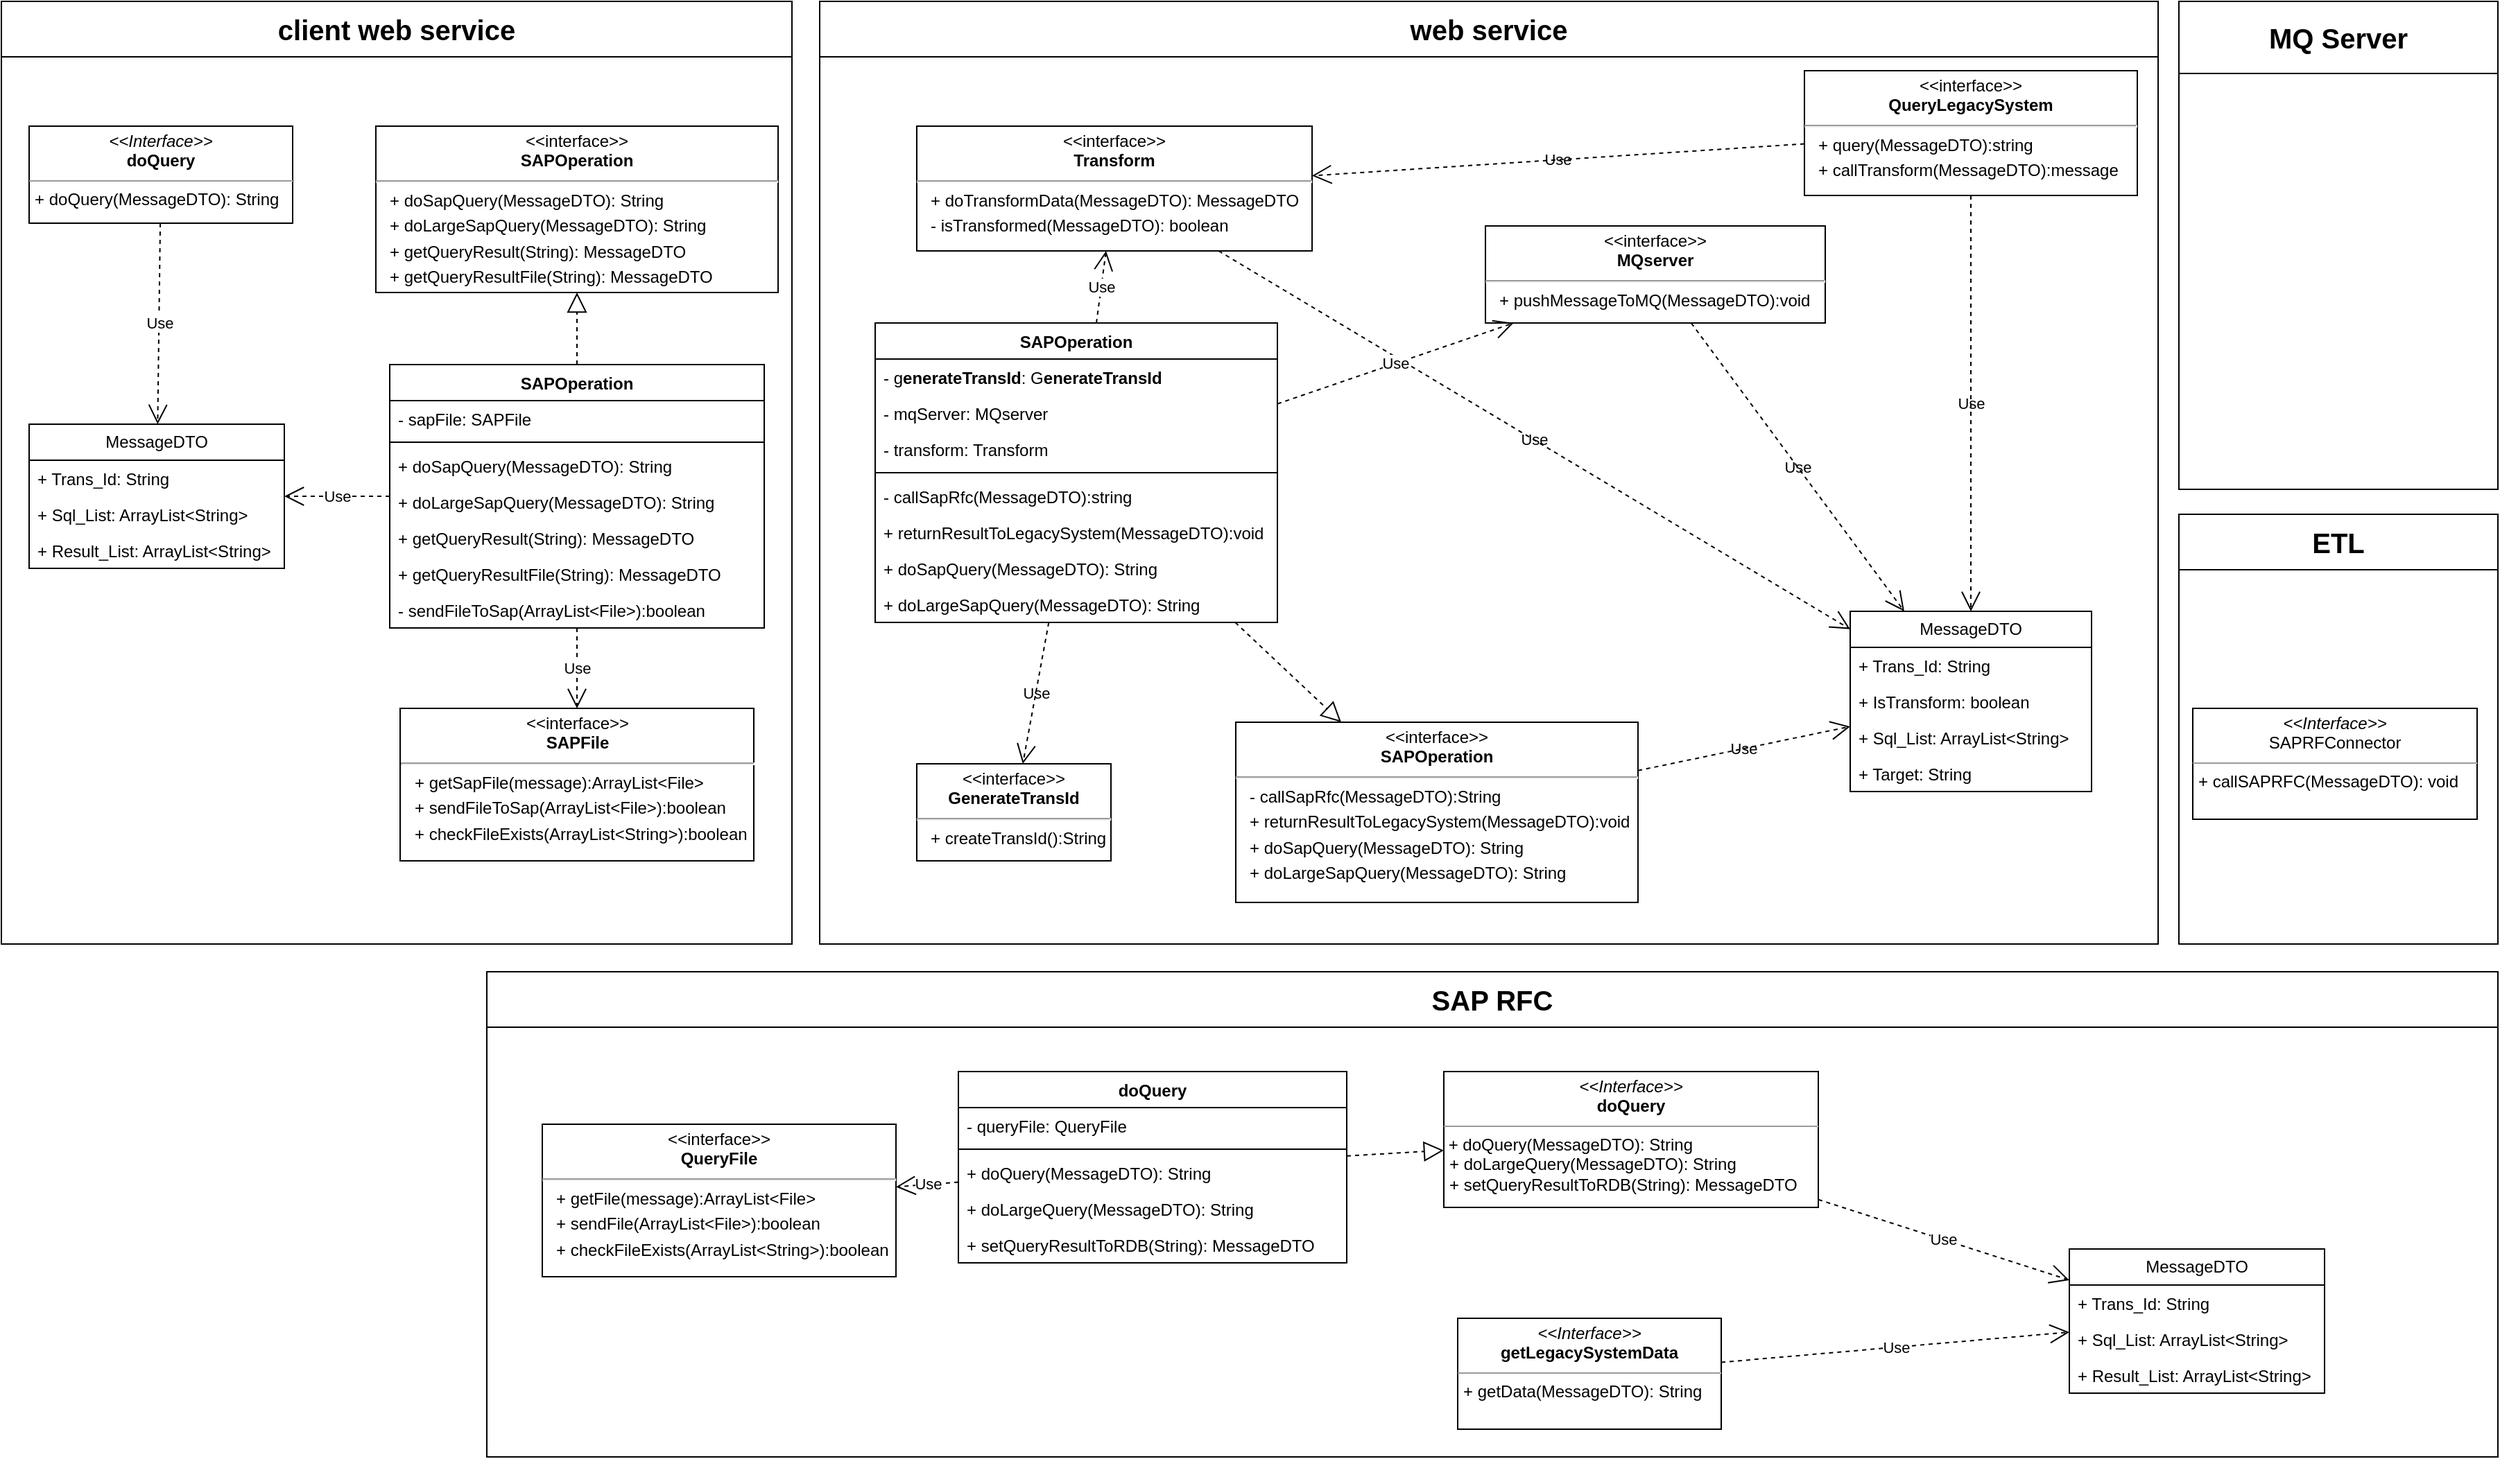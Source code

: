 <mxfile version="22.1.11" type="github">
  <diagram name="第 1 页" id="QnRPfCu3eUmTLWa5w4hk">
    <mxGraphModel dx="2348" dy="828" grid="1" gridSize="10" guides="1" tooltips="1" connect="1" arrows="1" fold="1" page="1" pageScale="1" pageWidth="827" pageHeight="1169" background="none" math="0" shadow="0">
      <root>
        <mxCell id="0" />
        <mxCell id="1" parent="0" />
        <mxCell id="7Vvmy7n1U0M0TT0j5RFg-15" value="web service" style="swimlane;whiteSpace=wrap;html=1;fontSize=20;startSize=40;labelBackgroundColor=none;rounded=0;" vertex="1" parent="1">
          <mxGeometry x="340" y="80" width="965" height="680" as="geometry" />
        </mxCell>
        <mxCell id="7Vvmy7n1U0M0TT0j5RFg-13" value="&lt;p style=&quot;margin:0px;margin-top:4px;text-align:center;&quot;&gt;&amp;lt;&amp;lt;interface&amp;gt;&amp;gt;&lt;br&gt;&lt;b&gt;MQserver&lt;/b&gt;&lt;/p&gt;&lt;hr&gt;&lt;p style=&quot;margin:0px;margin-top:4px;margin-left:10px;text-align:left;&quot;&gt;+ pushMessageToMQ(MessageDTO):void&lt;/p&gt;&lt;p style=&quot;margin:0px;margin-top:4px;margin-left:10px;text-align:left;&quot;&gt;&lt;br&gt;&lt;/p&gt;" style="shape=rect;html=1;overflow=fill;whiteSpace=wrap;labelBackgroundColor=none;rounded=0;" vertex="1" parent="7Vvmy7n1U0M0TT0j5RFg-15">
          <mxGeometry x="480" y="162" width="245" height="70" as="geometry" />
        </mxCell>
        <mxCell id="7Vvmy7n1U0M0TT0j5RFg-5" value="&lt;p style=&quot;margin:0px;margin-top:4px;text-align:center;&quot;&gt;&amp;lt;&amp;lt;interface&amp;gt;&amp;gt;&lt;br&gt;&lt;b style=&quot;border-color: var(--border-color);&quot;&gt;Transform&lt;/b&gt;&lt;br&gt;&lt;/p&gt;&lt;hr&gt;&lt;p style=&quot;margin:0px;margin-top:4px;margin-left:10px;text-align:left;&quot;&gt;+ doTransformData(MessageDTO): MessageDTO&lt;/p&gt;&lt;p style=&quot;margin:0px;margin-top:4px;margin-left:10px;text-align:left;&quot;&gt;- isTransformed(MessageDTO): boolean&lt;/p&gt;" style="shape=rect;html=1;overflow=fill;whiteSpace=wrap;labelBackgroundColor=none;rounded=0;" vertex="1" parent="7Vvmy7n1U0M0TT0j5RFg-15">
          <mxGeometry x="70" y="90" width="285" height="90" as="geometry" />
        </mxCell>
        <mxCell id="7Vvmy7n1U0M0TT0j5RFg-8" value="&lt;p style=&quot;margin:0px;margin-top:4px;text-align:center;&quot;&gt;&amp;lt;&amp;lt;interface&amp;gt;&amp;gt;&lt;br&gt;&lt;b&gt;SAPOperation&lt;/b&gt;&lt;/p&gt;&lt;hr&gt;&lt;p style=&quot;margin:0px;margin-top:4px;margin-left:10px;text-align:left;&quot;&gt;- callSapRfc(MessageDTO):String&lt;/p&gt;&lt;p style=&quot;margin:0px;margin-top:4px;margin-left:10px;text-align:left;&quot;&gt;+ returnResultToLegacySystem(MessageDTO):void&lt;/p&gt;&lt;p style=&quot;margin:0px;margin-top:4px;margin-left:10px;text-align:left;&quot;&gt;+ doSapQuery(MessageDTO): String&lt;/p&gt;&lt;p style=&quot;margin:0px;margin-top:4px;margin-left:10px;text-align:left;&quot;&gt;+ doLargeSapQuery(MessageDTO): String&lt;br&gt;&lt;/p&gt;" style="shape=rect;html=1;overflow=fill;whiteSpace=wrap;labelBackgroundColor=none;rounded=0;" vertex="1" parent="7Vvmy7n1U0M0TT0j5RFg-15">
          <mxGeometry x="300" y="520" width="290" height="130" as="geometry" />
        </mxCell>
        <mxCell id="7Vvmy7n1U0M0TT0j5RFg-17" value="&lt;p style=&quot;margin:0px;margin-top:4px;text-align:center;&quot;&gt;&amp;lt;&amp;lt;interface&amp;gt;&amp;gt;&lt;br&gt;&lt;b&gt;QueryLegacySystem&lt;/b&gt;&lt;/p&gt;&lt;hr&gt;&lt;p style=&quot;margin:0px;margin-top:4px;margin-left:10px;text-align:left;&quot;&gt;+ query(MessageDTO):string&lt;/p&gt;&lt;p style=&quot;margin:0px;margin-top:4px;margin-left:10px;text-align:left;&quot;&gt;+ callTransform(MessageDTO):message&lt;/p&gt;" style="shape=rect;html=1;overflow=fill;whiteSpace=wrap;labelBackgroundColor=none;rounded=0;" vertex="1" parent="7Vvmy7n1U0M0TT0j5RFg-15">
          <mxGeometry x="710" y="50" width="240" height="90" as="geometry" />
        </mxCell>
        <mxCell id="7Vvmy7n1U0M0TT0j5RFg-22" value="MessageDTO" style="swimlane;fontStyle=0;childLayout=stackLayout;horizontal=1;startSize=26;fillColor=none;horizontalStack=0;resizeParent=1;resizeParentMax=0;resizeLast=0;collapsible=1;marginBottom=0;whiteSpace=wrap;html=1;labelBackgroundColor=none;rounded=0;" vertex="1" parent="7Vvmy7n1U0M0TT0j5RFg-15">
          <mxGeometry x="743" y="440" width="174" height="130" as="geometry" />
        </mxCell>
        <mxCell id="7Vvmy7n1U0M0TT0j5RFg-23" value="+ Trans_Id: String" style="text;strokeColor=none;fillColor=none;align=left;verticalAlign=top;spacingLeft=4;spacingRight=4;overflow=hidden;rotatable=0;points=[[0,0.5],[1,0.5]];portConstraint=eastwest;whiteSpace=wrap;html=1;labelBackgroundColor=none;rounded=0;" vertex="1" parent="7Vvmy7n1U0M0TT0j5RFg-22">
          <mxGeometry y="26" width="174" height="26" as="geometry" />
        </mxCell>
        <mxCell id="7Vvmy7n1U0M0TT0j5RFg-32" value="+ IsTransform: boolean" style="text;strokeColor=none;fillColor=none;align=left;verticalAlign=top;spacingLeft=4;spacingRight=4;overflow=hidden;rotatable=0;points=[[0,0.5],[1,0.5]];portConstraint=eastwest;whiteSpace=wrap;html=1;labelBackgroundColor=none;rounded=0;" vertex="1" parent="7Vvmy7n1U0M0TT0j5RFg-22">
          <mxGeometry y="52" width="174" height="26" as="geometry" />
        </mxCell>
        <mxCell id="7Vvmy7n1U0M0TT0j5RFg-24" value="+ Sql_List: ArrayList&amp;lt;String&amp;gt;" style="text;strokeColor=none;fillColor=none;align=left;verticalAlign=top;spacingLeft=4;spacingRight=4;overflow=hidden;rotatable=0;points=[[0,0.5],[1,0.5]];portConstraint=eastwest;whiteSpace=wrap;html=1;labelBackgroundColor=none;rounded=0;" vertex="1" parent="7Vvmy7n1U0M0TT0j5RFg-22">
          <mxGeometry y="78" width="174" height="26" as="geometry" />
        </mxCell>
        <mxCell id="7Vvmy7n1U0M0TT0j5RFg-35" value="+ Target: String" style="text;strokeColor=none;fillColor=none;align=left;verticalAlign=top;spacingLeft=4;spacingRight=4;overflow=hidden;rotatable=0;points=[[0,0.5],[1,0.5]];portConstraint=eastwest;whiteSpace=wrap;html=1;labelBackgroundColor=none;rounded=0;" vertex="1" parent="7Vvmy7n1U0M0TT0j5RFg-22">
          <mxGeometry y="104" width="174" height="26" as="geometry" />
        </mxCell>
        <mxCell id="7Vvmy7n1U0M0TT0j5RFg-33" value="&lt;p style=&quot;margin:0px;margin-top:4px;text-align:center;&quot;&gt;&amp;lt;&amp;lt;interface&amp;gt;&amp;gt;&lt;br&gt;&lt;b&gt;GenerateTransId&lt;/b&gt;&lt;/p&gt;&lt;hr&gt;&lt;p style=&quot;margin:0px;margin-top:4px;margin-left:10px;text-align:left;&quot;&gt;+ createTransId():String&lt;/p&gt;" style="shape=rect;html=1;overflow=fill;whiteSpace=wrap;labelBackgroundColor=none;rounded=0;" vertex="1" parent="7Vvmy7n1U0M0TT0j5RFg-15">
          <mxGeometry x="70" y="550" width="140" height="70" as="geometry" />
        </mxCell>
        <mxCell id="7Vvmy7n1U0M0TT0j5RFg-38" value="" style="ellipse;whiteSpace=wrap;html=1;align=center;aspect=fixed;fillColor=none;strokeColor=none;resizable=0;perimeter=centerPerimeter;rotatable=0;allowArrows=0;points=[];outlineConnect=1;labelBackgroundColor=none;rounded=0;" vertex="1" parent="7Vvmy7n1U0M0TT0j5RFg-15">
          <mxGeometry x="260" y="335" width="10" height="10" as="geometry" />
        </mxCell>
        <mxCell id="7Vvmy7n1U0M0TT0j5RFg-39" value="Use" style="endArrow=open;endSize=12;dashed=1;html=1;rounded=0;labelBackgroundColor=none;fontColor=default;" edge="1" parent="7Vvmy7n1U0M0TT0j5RFg-15" source="7Vvmy7n1U0M0TT0j5RFg-5" target="7Vvmy7n1U0M0TT0j5RFg-22">
          <mxGeometry width="160" relative="1" as="geometry">
            <mxPoint x="320" y="270" as="sourcePoint" />
            <mxPoint x="200" y="100" as="targetPoint" />
          </mxGeometry>
        </mxCell>
        <mxCell id="7Vvmy7n1U0M0TT0j5RFg-40" value="&lt;b style=&quot;border-color: var(--border-color);&quot;&gt;SAPOperation&lt;/b&gt;" style="swimlane;fontStyle=1;align=center;verticalAlign=top;childLayout=stackLayout;horizontal=1;startSize=26;horizontalStack=0;resizeParent=1;resizeParentMax=0;resizeLast=0;collapsible=1;marginBottom=0;whiteSpace=wrap;html=1;labelBackgroundColor=none;rounded=0;" vertex="1" parent="7Vvmy7n1U0M0TT0j5RFg-15">
          <mxGeometry x="40" y="232" width="290" height="216" as="geometry">
            <mxRectangle x="10" y="232" width="120" height="30" as="alternateBounds" />
          </mxGeometry>
        </mxCell>
        <mxCell id="7Vvmy7n1U0M0TT0j5RFg-41" value="- g&lt;b style=&quot;border-color: var(--border-color); text-align: center;&quot;&gt;enerateTransId&lt;/b&gt;: G&lt;b style=&quot;border-color: var(--border-color); text-align: center;&quot;&gt;enerateTransId&lt;/b&gt;" style="text;strokeColor=none;fillColor=none;align=left;verticalAlign=top;spacingLeft=4;spacingRight=4;overflow=hidden;rotatable=0;points=[[0,0.5],[1,0.5]];portConstraint=eastwest;whiteSpace=wrap;html=1;labelBackgroundColor=none;rounded=0;" vertex="1" parent="7Vvmy7n1U0M0TT0j5RFg-40">
          <mxGeometry y="26" width="290" height="26" as="geometry" />
        </mxCell>
        <mxCell id="7Vvmy7n1U0M0TT0j5RFg-100" value="- mqServer: MQserver" style="text;strokeColor=none;fillColor=none;align=left;verticalAlign=top;spacingLeft=4;spacingRight=4;overflow=hidden;rotatable=0;points=[[0,0.5],[1,0.5]];portConstraint=eastwest;whiteSpace=wrap;html=1;labelBackgroundColor=none;rounded=0;" vertex="1" parent="7Vvmy7n1U0M0TT0j5RFg-40">
          <mxGeometry y="52" width="290" height="26" as="geometry" />
        </mxCell>
        <mxCell id="7Vvmy7n1U0M0TT0j5RFg-101" value="- transform: Transform" style="text;strokeColor=none;fillColor=none;align=left;verticalAlign=top;spacingLeft=4;spacingRight=4;overflow=hidden;rotatable=0;points=[[0,0.5],[1,0.5]];portConstraint=eastwest;whiteSpace=wrap;html=1;labelBackgroundColor=none;rounded=0;" vertex="1" parent="7Vvmy7n1U0M0TT0j5RFg-40">
          <mxGeometry y="78" width="290" height="26" as="geometry" />
        </mxCell>
        <mxCell id="7Vvmy7n1U0M0TT0j5RFg-42" value="" style="line;strokeWidth=1;fillColor=none;align=left;verticalAlign=middle;spacingTop=-1;spacingLeft=3;spacingRight=3;rotatable=0;labelPosition=right;points=[];portConstraint=eastwest;labelBackgroundColor=none;rounded=0;" vertex="1" parent="7Vvmy7n1U0M0TT0j5RFg-40">
          <mxGeometry y="104" width="290" height="8" as="geometry" />
        </mxCell>
        <mxCell id="7Vvmy7n1U0M0TT0j5RFg-49" value="- callSapRfc(MessageDTO):string" style="text;strokeColor=none;fillColor=none;align=left;verticalAlign=top;spacingLeft=4;spacingRight=4;overflow=hidden;rotatable=0;points=[[0,0.5],[1,0.5]];portConstraint=eastwest;whiteSpace=wrap;html=1;labelBackgroundColor=none;rounded=0;" vertex="1" parent="7Vvmy7n1U0M0TT0j5RFg-40">
          <mxGeometry y="112" width="290" height="26" as="geometry" />
        </mxCell>
        <mxCell id="7Vvmy7n1U0M0TT0j5RFg-43" value="+ returnResultToLegacySystem(MessageDTO):void" style="text;strokeColor=none;fillColor=none;align=left;verticalAlign=top;spacingLeft=4;spacingRight=4;overflow=hidden;rotatable=0;points=[[0,0.5],[1,0.5]];portConstraint=eastwest;whiteSpace=wrap;html=1;labelBackgroundColor=none;rounded=0;" vertex="1" parent="7Vvmy7n1U0M0TT0j5RFg-40">
          <mxGeometry y="138" width="290" height="26" as="geometry" />
        </mxCell>
        <mxCell id="7Vvmy7n1U0M0TT0j5RFg-88" value="+ doSapQuery(MessageDTO): String" style="text;strokeColor=none;fillColor=none;align=left;verticalAlign=top;spacingLeft=4;spacingRight=4;overflow=hidden;rotatable=0;points=[[0,0.5],[1,0.5]];portConstraint=eastwest;whiteSpace=wrap;html=1;labelBackgroundColor=none;rounded=0;" vertex="1" parent="7Vvmy7n1U0M0TT0j5RFg-40">
          <mxGeometry y="164" width="290" height="26" as="geometry" />
        </mxCell>
        <mxCell id="7Vvmy7n1U0M0TT0j5RFg-99" value="+ doLargeSapQuery(MessageDTO): String" style="text;strokeColor=none;fillColor=none;align=left;verticalAlign=top;spacingLeft=4;spacingRight=4;overflow=hidden;rotatable=0;points=[[0,0.5],[1,0.5]];portConstraint=eastwest;whiteSpace=wrap;html=1;labelBackgroundColor=none;rounded=0;" vertex="1" parent="7Vvmy7n1U0M0TT0j5RFg-40">
          <mxGeometry y="190" width="290" height="26" as="geometry" />
        </mxCell>
        <mxCell id="7Vvmy7n1U0M0TT0j5RFg-47" value="" style="endArrow=block;dashed=1;endFill=0;endSize=12;html=1;rounded=0;labelBackgroundColor=none;fontColor=default;" edge="1" parent="7Vvmy7n1U0M0TT0j5RFg-15" source="7Vvmy7n1U0M0TT0j5RFg-40" target="7Vvmy7n1U0M0TT0j5RFg-8">
          <mxGeometry width="160" relative="1" as="geometry">
            <mxPoint x="370" y="330" as="sourcePoint" />
            <mxPoint x="530" y="330" as="targetPoint" />
          </mxGeometry>
        </mxCell>
        <mxCell id="7Vvmy7n1U0M0TT0j5RFg-50" value="Use" style="endArrow=open;endSize=12;dashed=1;html=1;rounded=0;labelBackgroundColor=none;fontColor=default;" edge="1" parent="7Vvmy7n1U0M0TT0j5RFg-15" source="7Vvmy7n1U0M0TT0j5RFg-40" target="7Vvmy7n1U0M0TT0j5RFg-33">
          <mxGeometry width="160" relative="1" as="geometry">
            <mxPoint x="215" y="537" as="sourcePoint" />
            <mxPoint x="215" y="590" as="targetPoint" />
          </mxGeometry>
        </mxCell>
        <mxCell id="7Vvmy7n1U0M0TT0j5RFg-54" value="Use" style="endArrow=open;endSize=12;dashed=1;html=1;rounded=0;labelBackgroundColor=none;fontColor=default;" edge="1" parent="7Vvmy7n1U0M0TT0j5RFg-15" source="7Vvmy7n1U0M0TT0j5RFg-13" target="7Vvmy7n1U0M0TT0j5RFg-22">
          <mxGeometry width="160" relative="1" as="geometry">
            <mxPoint x="326" y="263.587" as="sourcePoint" />
            <mxPoint x="150" y="220" as="targetPoint" />
          </mxGeometry>
        </mxCell>
        <mxCell id="7Vvmy7n1U0M0TT0j5RFg-56" value="Use" style="endArrow=open;endSize=12;dashed=1;html=1;rounded=0;labelBackgroundColor=none;fontColor=default;" edge="1" parent="7Vvmy7n1U0M0TT0j5RFg-15" source="7Vvmy7n1U0M0TT0j5RFg-8" target="7Vvmy7n1U0M0TT0j5RFg-22">
          <mxGeometry width="160" relative="1" as="geometry">
            <mxPoint x="346" y="283.587" as="sourcePoint" />
            <mxPoint x="210" y="279.587" as="targetPoint" />
          </mxGeometry>
        </mxCell>
        <mxCell id="7Vvmy7n1U0M0TT0j5RFg-55" value="Use" style="endArrow=open;endSize=12;dashed=1;html=1;rounded=0;labelBackgroundColor=none;fontColor=default;" edge="1" parent="7Vvmy7n1U0M0TT0j5RFg-15" source="7Vvmy7n1U0M0TT0j5RFg-17" target="7Vvmy7n1U0M0TT0j5RFg-22">
          <mxGeometry width="160" relative="1" as="geometry">
            <mxPoint x="226" y="323.997" as="sourcePoint" />
            <mxPoint x="90" y="319.997" as="targetPoint" />
          </mxGeometry>
        </mxCell>
        <mxCell id="7Vvmy7n1U0M0TT0j5RFg-102" value="Use" style="endArrow=open;endSize=12;dashed=1;html=1;rounded=0;" edge="1" parent="7Vvmy7n1U0M0TT0j5RFg-15" source="7Vvmy7n1U0M0TT0j5RFg-40" target="7Vvmy7n1U0M0TT0j5RFg-5">
          <mxGeometry width="160" relative="1" as="geometry">
            <mxPoint x="326" y="333.587" as="sourcePoint" />
            <mxPoint x="190" y="329.587" as="targetPoint" />
          </mxGeometry>
        </mxCell>
        <mxCell id="7Vvmy7n1U0M0TT0j5RFg-110" value="Use" style="endArrow=open;endSize=12;dashed=1;html=1;rounded=0;labelBackgroundColor=none;fontColor=default;" edge="1" parent="7Vvmy7n1U0M0TT0j5RFg-15" source="7Vvmy7n1U0M0TT0j5RFg-17" target="7Vvmy7n1U0M0TT0j5RFg-5">
          <mxGeometry width="160" relative="1" as="geometry">
            <mxPoint x="292" y="150" as="sourcePoint" />
            <mxPoint x="768" y="459" as="targetPoint" />
          </mxGeometry>
        </mxCell>
        <mxCell id="7Vvmy7n1U0M0TT0j5RFg-134" value="Use" style="endArrow=open;endSize=12;dashed=1;html=1;rounded=0;" edge="1" parent="7Vvmy7n1U0M0TT0j5RFg-15" source="7Vvmy7n1U0M0TT0j5RFg-40" target="7Vvmy7n1U0M0TT0j5RFg-13">
          <mxGeometry width="160" relative="1" as="geometry">
            <mxPoint x="406" y="363.587" as="sourcePoint" />
            <mxPoint x="270" y="359.587" as="targetPoint" />
          </mxGeometry>
        </mxCell>
        <mxCell id="7Vvmy7n1U0M0TT0j5RFg-57" value="client web service" style="swimlane;whiteSpace=wrap;html=1;fontSize=20;startSize=40;labelBackgroundColor=none;rounded=0;" vertex="1" parent="1">
          <mxGeometry x="-250" y="80" width="570" height="680" as="geometry" />
        </mxCell>
        <mxCell id="7Vvmy7n1U0M0TT0j5RFg-60" value="&lt;p style=&quot;margin:0px;margin-top:4px;text-align:center;&quot;&gt;&amp;lt;&amp;lt;interface&amp;gt;&amp;gt;&lt;br&gt;&lt;b&gt;SAPOperation&lt;/b&gt;&lt;/p&gt;&lt;hr&gt;&lt;p style=&quot;margin:0px;margin-top:4px;margin-left:10px;text-align:left;&quot;&gt;+ doSap&lt;span style=&quot;background-color: initial;&quot;&gt;Query&lt;/span&gt;(&lt;span style=&quot;background-color: initial;&quot;&gt;MessageDTO&lt;/span&gt;&lt;span style=&quot;background-color: initial;&quot;&gt;): String&lt;/span&gt;&lt;/p&gt;&lt;p style=&quot;margin:0px;margin-top:4px;margin-left:10px;text-align:left;&quot;&gt;&lt;span style=&quot;background-color: initial;&quot;&gt;+ doLargeSapQuery(MessageDTO): String&lt;/span&gt;&lt;/p&gt;&lt;p style=&quot;margin:0px;margin-top:4px;margin-left:10px;text-align:left;&quot;&gt;&lt;span style=&quot;background-color: initial;&quot;&gt;+ getQueryResult(String):&amp;nbsp;&lt;/span&gt;&lt;span style=&quot;background-color: initial;&quot;&gt;MessageDTO&lt;/span&gt;&lt;/p&gt;&lt;p style=&quot;margin:0px;margin-top:4px;margin-left:10px;text-align:left;&quot;&gt;&lt;span style=&quot;background-color: initial;&quot;&gt;+ getQueryResultFile(String): MessageDTO&lt;/span&gt;&lt;/p&gt;" style="shape=rect;html=1;overflow=fill;whiteSpace=wrap;labelBackgroundColor=none;rounded=0;" vertex="1" parent="7Vvmy7n1U0M0TT0j5RFg-57">
          <mxGeometry x="270" y="90" width="290" height="120" as="geometry" />
        </mxCell>
        <mxCell id="7Vvmy7n1U0M0TT0j5RFg-68" value="" style="ellipse;whiteSpace=wrap;html=1;align=center;aspect=fixed;fillColor=none;strokeColor=none;resizable=0;perimeter=centerPerimeter;rotatable=0;allowArrows=0;points=[];outlineConnect=1;labelBackgroundColor=none;rounded=0;" vertex="1" parent="7Vvmy7n1U0M0TT0j5RFg-57">
          <mxGeometry x="150" y="305" width="10" height="10" as="geometry" />
        </mxCell>
        <mxCell id="7Vvmy7n1U0M0TT0j5RFg-75" value="" style="endArrow=block;dashed=1;endFill=0;endSize=12;html=1;rounded=0;labelBackgroundColor=none;fontColor=default;" edge="1" parent="7Vvmy7n1U0M0TT0j5RFg-57" source="7Vvmy7n1U0M0TT0j5RFg-122" target="7Vvmy7n1U0M0TT0j5RFg-60">
          <mxGeometry width="160" relative="1" as="geometry">
            <mxPoint x="455.0" y="280" as="sourcePoint" />
            <mxPoint x="510" y="300" as="targetPoint" />
          </mxGeometry>
        </mxCell>
        <mxCell id="7Vvmy7n1U0M0TT0j5RFg-11" value="&lt;p style=&quot;margin:0px;margin-top:4px;text-align:center;&quot;&gt;&amp;lt;&amp;lt;interface&amp;gt;&amp;gt;&lt;br&gt;&lt;b&gt;SAPFile&lt;/b&gt;&lt;/p&gt;&lt;hr&gt;&lt;p style=&quot;margin:0px;margin-top:4px;margin-left:10px;text-align:left;&quot;&gt;+ getSapFile(message):ArrayList&amp;lt;File&amp;gt;&lt;/p&gt;&lt;p style=&quot;margin:0px;margin-top:4px;margin-left:10px;text-align:left;&quot;&gt;+ sendFileToSap(ArrayList&amp;lt;File&amp;gt;):boolean&lt;/p&gt;&lt;p style=&quot;margin:0px;margin-top:4px;margin-left:10px;text-align:left;&quot;&gt;+ checkFileExists(&lt;span style=&quot;background-color: initial;&quot;&gt;ArrayList&amp;lt;String&amp;gt;&lt;/span&gt;&lt;span style=&quot;background-color: initial;&quot;&gt;):boolean&lt;/span&gt;&lt;/p&gt;" style="shape=rect;html=1;overflow=fill;whiteSpace=wrap;labelBackgroundColor=none;rounded=0;" vertex="1" parent="7Vvmy7n1U0M0TT0j5RFg-57">
          <mxGeometry x="287.5" y="510" width="255" height="110" as="geometry" />
        </mxCell>
        <mxCell id="7Vvmy7n1U0M0TT0j5RFg-81" value="MessageDTO" style="swimlane;fontStyle=0;childLayout=stackLayout;horizontal=1;startSize=26;fillColor=none;horizontalStack=0;resizeParent=1;resizeParentMax=0;resizeLast=0;collapsible=1;marginBottom=0;whiteSpace=wrap;html=1;labelBackgroundColor=none;rounded=0;" vertex="1" parent="7Vvmy7n1U0M0TT0j5RFg-57">
          <mxGeometry x="20" y="305" width="184" height="104" as="geometry" />
        </mxCell>
        <mxCell id="7Vvmy7n1U0M0TT0j5RFg-82" value="+ Trans_Id: String" style="text;strokeColor=none;fillColor=none;align=left;verticalAlign=top;spacingLeft=4;spacingRight=4;overflow=hidden;rotatable=0;points=[[0,0.5],[1,0.5]];portConstraint=eastwest;whiteSpace=wrap;html=1;labelBackgroundColor=none;rounded=0;" vertex="1" parent="7Vvmy7n1U0M0TT0j5RFg-81">
          <mxGeometry y="26" width="184" height="26" as="geometry" />
        </mxCell>
        <mxCell id="7Vvmy7n1U0M0TT0j5RFg-90" value="+ Sql_List: ArrayList&amp;lt;String&amp;gt;" style="text;strokeColor=none;fillColor=none;align=left;verticalAlign=top;spacingLeft=4;spacingRight=4;overflow=hidden;rotatable=0;points=[[0,0.5],[1,0.5]];portConstraint=eastwest;whiteSpace=wrap;html=1;labelBackgroundColor=none;rounded=0;" vertex="1" parent="7Vvmy7n1U0M0TT0j5RFg-81">
          <mxGeometry y="52" width="184" height="26" as="geometry" />
        </mxCell>
        <mxCell id="7Vvmy7n1U0M0TT0j5RFg-96" value="+ Result_List: ArrayList&amp;lt;String&amp;gt;" style="text;strokeColor=none;fillColor=none;align=left;verticalAlign=top;spacingLeft=4;spacingRight=4;overflow=hidden;rotatable=0;points=[[0,0.5],[1,0.5]];portConstraint=eastwest;whiteSpace=wrap;html=1;labelBackgroundColor=none;rounded=0;" vertex="1" parent="7Vvmy7n1U0M0TT0j5RFg-81">
          <mxGeometry y="78" width="184" height="26" as="geometry" />
        </mxCell>
        <mxCell id="7Vvmy7n1U0M0TT0j5RFg-89" value="Use" style="endArrow=open;endSize=12;dashed=1;html=1;rounded=0;" edge="1" parent="7Vvmy7n1U0M0TT0j5RFg-57" source="7Vvmy7n1U0M0TT0j5RFg-122" target="7Vvmy7n1U0M0TT0j5RFg-81">
          <mxGeometry width="160" relative="1" as="geometry">
            <mxPoint x="310" y="357.68" as="sourcePoint" />
            <mxPoint x="420" y="359.587" as="targetPoint" />
          </mxGeometry>
        </mxCell>
        <mxCell id="7Vvmy7n1U0M0TT0j5RFg-93" value="Use" style="endArrow=open;endSize=12;dashed=1;html=1;rounded=0;" edge="1" parent="7Vvmy7n1U0M0TT0j5RFg-57" source="7Vvmy7n1U0M0TT0j5RFg-122" target="7Vvmy7n1U0M0TT0j5RFg-11">
          <mxGeometry width="160" relative="1" as="geometry">
            <mxPoint x="455.0" y="436.0" as="sourcePoint" />
            <mxPoint x="510" y="359.587" as="targetPoint" />
          </mxGeometry>
        </mxCell>
        <mxCell id="7Vvmy7n1U0M0TT0j5RFg-111" value="&lt;p style=&quot;margin:0px;margin-top:4px;text-align:center;&quot;&gt;&lt;i&gt;&amp;lt;&amp;lt;Interface&amp;gt;&amp;gt;&lt;/i&gt;&lt;br&gt;&lt;b&gt;doQuery&lt;/b&gt;&lt;/p&gt;&lt;hr size=&quot;1&quot;&gt;&lt;p style=&quot;margin:0px;margin-left:4px;&quot;&gt;&lt;span style=&quot;background-color: initial;&quot;&gt;+ doQuery(MessageDTO): String&lt;/span&gt;&lt;/p&gt;" style="verticalAlign=top;align=left;overflow=fill;fontSize=12;fontFamily=Helvetica;html=1;whiteSpace=wrap;" vertex="1" parent="7Vvmy7n1U0M0TT0j5RFg-57">
          <mxGeometry x="20" y="90" width="190" height="70" as="geometry" />
        </mxCell>
        <mxCell id="7Vvmy7n1U0M0TT0j5RFg-122" value="&lt;b style=&quot;border-color: var(--border-color);&quot;&gt;SAPOperation&lt;/b&gt;" style="swimlane;fontStyle=1;align=center;verticalAlign=top;childLayout=stackLayout;horizontal=1;startSize=26;horizontalStack=0;resizeParent=1;resizeParentMax=0;resizeLast=0;collapsible=1;marginBottom=0;whiteSpace=wrap;html=1;" vertex="1" parent="7Vvmy7n1U0M0TT0j5RFg-57">
          <mxGeometry x="280" y="262" width="270" height="190" as="geometry" />
        </mxCell>
        <mxCell id="7Vvmy7n1U0M0TT0j5RFg-123" value="- sapFile: SAPFile" style="text;strokeColor=none;fillColor=none;align=left;verticalAlign=top;spacingLeft=4;spacingRight=4;overflow=hidden;rotatable=0;points=[[0,0.5],[1,0.5]];portConstraint=eastwest;whiteSpace=wrap;html=1;" vertex="1" parent="7Vvmy7n1U0M0TT0j5RFg-122">
          <mxGeometry y="26" width="270" height="26" as="geometry" />
        </mxCell>
        <mxCell id="7Vvmy7n1U0M0TT0j5RFg-124" value="" style="line;strokeWidth=1;fillColor=none;align=left;verticalAlign=middle;spacingTop=-1;spacingLeft=3;spacingRight=3;rotatable=0;labelPosition=right;points=[];portConstraint=eastwest;strokeColor=inherit;" vertex="1" parent="7Vvmy7n1U0M0TT0j5RFg-122">
          <mxGeometry y="52" width="270" height="8" as="geometry" />
        </mxCell>
        <mxCell id="7Vvmy7n1U0M0TT0j5RFg-125" value="+ doSapQuery(MessageDTO&lt;span style=&quot;border-color: var(--border-color); background-color: initial;&quot;&gt;): String&lt;/span&gt;" style="text;strokeColor=none;fillColor=none;align=left;verticalAlign=top;spacingLeft=4;spacingRight=4;overflow=hidden;rotatable=0;points=[[0,0.5],[1,0.5]];portConstraint=eastwest;whiteSpace=wrap;html=1;" vertex="1" parent="7Vvmy7n1U0M0TT0j5RFg-122">
          <mxGeometry y="60" width="270" height="26" as="geometry" />
        </mxCell>
        <mxCell id="7Vvmy7n1U0M0TT0j5RFg-129" value="+ doLargeSapQuery(MessageDTO): String" style="text;strokeColor=none;fillColor=none;align=left;verticalAlign=top;spacingLeft=4;spacingRight=4;overflow=hidden;rotatable=0;points=[[0,0.5],[1,0.5]];portConstraint=eastwest;whiteSpace=wrap;html=1;" vertex="1" parent="7Vvmy7n1U0M0TT0j5RFg-122">
          <mxGeometry y="86" width="270" height="26" as="geometry" />
        </mxCell>
        <mxCell id="7Vvmy7n1U0M0TT0j5RFg-128" value="+ getQueryResult(String): MessageDTO" style="text;strokeColor=none;fillColor=none;align=left;verticalAlign=top;spacingLeft=4;spacingRight=4;overflow=hidden;rotatable=0;points=[[0,0.5],[1,0.5]];portConstraint=eastwest;whiteSpace=wrap;html=1;" vertex="1" parent="7Vvmy7n1U0M0TT0j5RFg-122">
          <mxGeometry y="112" width="270" height="26" as="geometry" />
        </mxCell>
        <mxCell id="7Vvmy7n1U0M0TT0j5RFg-127" value="+ getQueryResultFile(String): MessageDTO" style="text;strokeColor=none;fillColor=none;align=left;verticalAlign=top;spacingLeft=4;spacingRight=4;overflow=hidden;rotatable=0;points=[[0,0.5],[1,0.5]];portConstraint=eastwest;whiteSpace=wrap;html=1;" vertex="1" parent="7Vvmy7n1U0M0TT0j5RFg-122">
          <mxGeometry y="138" width="270" height="26" as="geometry" />
        </mxCell>
        <mxCell id="7Vvmy7n1U0M0TT0j5RFg-126" value="- sendFileToSap(ArrayList&amp;lt;File&amp;gt;):boolean" style="text;strokeColor=none;fillColor=none;align=left;verticalAlign=top;spacingLeft=4;spacingRight=4;overflow=hidden;rotatable=0;points=[[0,0.5],[1,0.5]];portConstraint=eastwest;whiteSpace=wrap;html=1;" vertex="1" parent="7Vvmy7n1U0M0TT0j5RFg-122">
          <mxGeometry y="164" width="270" height="26" as="geometry" />
        </mxCell>
        <mxCell id="7Vvmy7n1U0M0TT0j5RFg-132" value="Use" style="endArrow=open;endSize=12;dashed=1;html=1;rounded=0;" edge="1" parent="7Vvmy7n1U0M0TT0j5RFg-57" source="7Vvmy7n1U0M0TT0j5RFg-111" target="7Vvmy7n1U0M0TT0j5RFg-81">
          <mxGeometry width="160" relative="1" as="geometry">
            <mxPoint x="330" y="367" as="sourcePoint" />
            <mxPoint x="227" y="367" as="targetPoint" />
          </mxGeometry>
        </mxCell>
        <mxCell id="7Vvmy7n1U0M0TT0j5RFg-103" value="&lt;font style=&quot;font-size: 20px;&quot;&gt;ETL&lt;/font&gt;" style="swimlane;whiteSpace=wrap;html=1;startSize=40;" vertex="1" parent="1">
          <mxGeometry x="1320" y="450" width="230" height="310" as="geometry" />
        </mxCell>
        <mxCell id="7Vvmy7n1U0M0TT0j5RFg-104" value="&lt;p style=&quot;margin:0px;margin-top:4px;text-align:center;&quot;&gt;&lt;i&gt;&amp;lt;&amp;lt;Interface&amp;gt;&amp;gt;&lt;/i&gt;&lt;br&gt;SAPRFConnector&lt;/p&gt;&lt;hr size=&quot;1&quot;&gt;&lt;p style=&quot;margin:0px;margin-left:4px;&quot;&gt;&lt;/p&gt;&lt;p style=&quot;margin:0px;margin-left:4px;&quot;&gt;+ callSAPRFC(MessageDTO): void&lt;br&gt;&lt;br&gt;&lt;/p&gt;" style="verticalAlign=top;align=left;overflow=fill;fontSize=12;fontFamily=Helvetica;html=1;whiteSpace=wrap;" vertex="1" parent="7Vvmy7n1U0M0TT0j5RFg-103">
          <mxGeometry x="10" y="140" width="205" height="80" as="geometry" />
        </mxCell>
        <mxCell id="7Vvmy7n1U0M0TT0j5RFg-106" value="&lt;font style=&quot;font-size: 20px;&quot;&gt;SAP RFC&lt;/font&gt;" style="swimlane;whiteSpace=wrap;html=1;startSize=40;" vertex="1" parent="1">
          <mxGeometry x="100" y="780" width="1450" height="350" as="geometry" />
        </mxCell>
        <mxCell id="7Vvmy7n1U0M0TT0j5RFg-107" value="&lt;p style=&quot;margin:0px;margin-top:4px;text-align:center;&quot;&gt;&amp;lt;&amp;lt;interface&amp;gt;&amp;gt;&lt;br&gt;&lt;b&gt;QueryFile&lt;/b&gt;&lt;/p&gt;&lt;hr&gt;&lt;p style=&quot;margin:0px;margin-top:4px;margin-left:10px;text-align:left;&quot;&gt;+ getFile(message):ArrayList&amp;lt;File&amp;gt;&lt;/p&gt;&lt;p style=&quot;margin:0px;margin-top:4px;margin-left:10px;text-align:left;&quot;&gt;+ sendFile(ArrayList&amp;lt;File&amp;gt;):boolean&lt;/p&gt;&lt;p style=&quot;margin:0px;margin-top:4px;margin-left:10px;text-align:left;&quot;&gt;+ checkFileExists(&lt;span style=&quot;background-color: initial;&quot;&gt;ArrayList&amp;lt;String&amp;gt;&lt;/span&gt;&lt;span style=&quot;background-color: initial;&quot;&gt;):boolean&lt;/span&gt;&lt;/p&gt;" style="shape=rect;html=1;overflow=fill;whiteSpace=wrap;labelBackgroundColor=none;rounded=0;" vertex="1" parent="7Vvmy7n1U0M0TT0j5RFg-106">
          <mxGeometry x="40" y="110" width="255" height="110" as="geometry" />
        </mxCell>
        <mxCell id="7Vvmy7n1U0M0TT0j5RFg-109" value="&lt;p style=&quot;margin:0px;margin-top:4px;text-align:center;&quot;&gt;&lt;i&gt;&amp;lt;&amp;lt;Interface&amp;gt;&amp;gt;&lt;/i&gt;&lt;br&gt;&lt;b&gt;getLegacySystemData&lt;/b&gt;&lt;/p&gt;&lt;hr size=&quot;1&quot;&gt;&lt;p style=&quot;margin:0px;margin-left:4px;&quot;&gt;&lt;/p&gt;&lt;p style=&quot;margin:0px;margin-left:4px;&quot;&gt;+ getData(MessageDTO): String&lt;/p&gt;" style="verticalAlign=top;align=left;overflow=fill;fontSize=12;fontFamily=Helvetica;html=1;whiteSpace=wrap;" vertex="1" parent="7Vvmy7n1U0M0TT0j5RFg-106">
          <mxGeometry x="700" y="250" width="190" height="80" as="geometry" />
        </mxCell>
        <mxCell id="7Vvmy7n1U0M0TT0j5RFg-112" value="MessageDTO" style="swimlane;fontStyle=0;childLayout=stackLayout;horizontal=1;startSize=26;fillColor=none;horizontalStack=0;resizeParent=1;resizeParentMax=0;resizeLast=0;collapsible=1;marginBottom=0;whiteSpace=wrap;html=1;labelBackgroundColor=none;rounded=0;" vertex="1" parent="7Vvmy7n1U0M0TT0j5RFg-106">
          <mxGeometry x="1141" y="200" width="184" height="104" as="geometry" />
        </mxCell>
        <mxCell id="7Vvmy7n1U0M0TT0j5RFg-113" value="+ Trans_Id: String" style="text;strokeColor=none;fillColor=none;align=left;verticalAlign=top;spacingLeft=4;spacingRight=4;overflow=hidden;rotatable=0;points=[[0,0.5],[1,0.5]];portConstraint=eastwest;whiteSpace=wrap;html=1;labelBackgroundColor=none;rounded=0;" vertex="1" parent="7Vvmy7n1U0M0TT0j5RFg-112">
          <mxGeometry y="26" width="184" height="26" as="geometry" />
        </mxCell>
        <mxCell id="7Vvmy7n1U0M0TT0j5RFg-114" value="+ Sql_List: ArrayList&amp;lt;String&amp;gt;" style="text;strokeColor=none;fillColor=none;align=left;verticalAlign=top;spacingLeft=4;spacingRight=4;overflow=hidden;rotatable=0;points=[[0,0.5],[1,0.5]];portConstraint=eastwest;whiteSpace=wrap;html=1;labelBackgroundColor=none;rounded=0;" vertex="1" parent="7Vvmy7n1U0M0TT0j5RFg-112">
          <mxGeometry y="52" width="184" height="26" as="geometry" />
        </mxCell>
        <mxCell id="7Vvmy7n1U0M0TT0j5RFg-115" value="+ Result_List: ArrayList&amp;lt;String&amp;gt;" style="text;strokeColor=none;fillColor=none;align=left;verticalAlign=top;spacingLeft=4;spacingRight=4;overflow=hidden;rotatable=0;points=[[0,0.5],[1,0.5]];portConstraint=eastwest;whiteSpace=wrap;html=1;labelBackgroundColor=none;rounded=0;" vertex="1" parent="7Vvmy7n1U0M0TT0j5RFg-112">
          <mxGeometry y="78" width="184" height="26" as="geometry" />
        </mxCell>
        <mxCell id="7Vvmy7n1U0M0TT0j5RFg-116" value="Use" style="endArrow=open;endSize=12;dashed=1;html=1;rounded=0;" edge="1" parent="7Vvmy7n1U0M0TT0j5RFg-106" source="7Vvmy7n1U0M0TT0j5RFg-109" target="7Vvmy7n1U0M0TT0j5RFg-112">
          <mxGeometry width="160" relative="1" as="geometry">
            <mxPoint x="786" y="73.587" as="sourcePoint" />
            <mxPoint x="650" y="69.587" as="targetPoint" />
          </mxGeometry>
        </mxCell>
        <mxCell id="7Vvmy7n1U0M0TT0j5RFg-118" value="&lt;p style=&quot;margin:0px;margin-top:4px;text-align:center;&quot;&gt;&lt;i&gt;&amp;lt;&amp;lt;Interface&amp;gt;&amp;gt;&lt;/i&gt;&lt;br&gt;&lt;b&gt;doQuery&lt;/b&gt;&lt;/p&gt;&lt;hr size=&quot;1&quot;&gt;&lt;span style=&quot;background-color: initial;&quot;&gt;&amp;nbsp;+ doQuery(MessageDTO): String&lt;/span&gt;&lt;br&gt;&lt;p style=&quot;margin:0px;margin-left:4px;&quot;&gt;&lt;span style=&quot;background-color: initial;&quot;&gt;+ doLargeQuery(MessageDTO): String&lt;/span&gt;&lt;/p&gt;&lt;p style=&quot;margin:0px;margin-left:4px;&quot;&gt;+ setQueryResultToRDB(String):&amp;nbsp;MessageDTO&lt;/p&gt;" style="verticalAlign=top;align=left;overflow=fill;fontSize=12;fontFamily=Helvetica;html=1;whiteSpace=wrap;" vertex="1" parent="7Vvmy7n1U0M0TT0j5RFg-106">
          <mxGeometry x="690" y="72" width="270" height="98" as="geometry" />
        </mxCell>
        <mxCell id="7Vvmy7n1U0M0TT0j5RFg-119" value="Use" style="endArrow=open;endSize=12;dashed=1;html=1;rounded=0;" edge="1" parent="7Vvmy7n1U0M0TT0j5RFg-106" source="7Vvmy7n1U0M0TT0j5RFg-118" target="7Vvmy7n1U0M0TT0j5RFg-112">
          <mxGeometry width="160" relative="1" as="geometry">
            <mxPoint x="1136" y="-46.413" as="sourcePoint" />
            <mxPoint x="1000" y="-50.413" as="targetPoint" />
          </mxGeometry>
        </mxCell>
        <mxCell id="7Vvmy7n1U0M0TT0j5RFg-133" value="Use" style="endArrow=open;endSize=12;dashed=1;html=1;rounded=0;" edge="1" parent="7Vvmy7n1U0M0TT0j5RFg-106" source="7Vvmy7n1U0M0TT0j5RFg-135" target="7Vvmy7n1U0M0TT0j5RFg-107">
          <mxGeometry width="160" relative="1" as="geometry">
            <mxPoint x="540" y="10" as="sourcePoint" />
            <mxPoint x="700" y="10" as="targetPoint" />
          </mxGeometry>
        </mxCell>
        <mxCell id="7Vvmy7n1U0M0TT0j5RFg-135" value="&lt;b style=&quot;border-color: var(--border-color);&quot;&gt;doQuery&lt;/b&gt;" style="swimlane;fontStyle=1;align=center;verticalAlign=top;childLayout=stackLayout;horizontal=1;startSize=26;horizontalStack=0;resizeParent=1;resizeParentMax=0;resizeLast=0;collapsible=1;marginBottom=0;whiteSpace=wrap;html=1;" vertex="1" parent="7Vvmy7n1U0M0TT0j5RFg-106">
          <mxGeometry x="340" y="72" width="280" height="138" as="geometry" />
        </mxCell>
        <mxCell id="7Vvmy7n1U0M0TT0j5RFg-136" value="- queryFile: QueryFile" style="text;strokeColor=none;fillColor=none;align=left;verticalAlign=top;spacingLeft=4;spacingRight=4;overflow=hidden;rotatable=0;points=[[0,0.5],[1,0.5]];portConstraint=eastwest;whiteSpace=wrap;html=1;" vertex="1" parent="7Vvmy7n1U0M0TT0j5RFg-135">
          <mxGeometry y="26" width="280" height="26" as="geometry" />
        </mxCell>
        <mxCell id="7Vvmy7n1U0M0TT0j5RFg-137" value="" style="line;strokeWidth=1;fillColor=none;align=left;verticalAlign=middle;spacingTop=-1;spacingLeft=3;spacingRight=3;rotatable=0;labelPosition=right;points=[];portConstraint=eastwest;strokeColor=inherit;" vertex="1" parent="7Vvmy7n1U0M0TT0j5RFg-135">
          <mxGeometry y="52" width="280" height="8" as="geometry" />
        </mxCell>
        <mxCell id="7Vvmy7n1U0M0TT0j5RFg-138" value="+ doQuery(MessageDTO): String" style="text;strokeColor=none;fillColor=none;align=left;verticalAlign=top;spacingLeft=4;spacingRight=4;overflow=hidden;rotatable=0;points=[[0,0.5],[1,0.5]];portConstraint=eastwest;whiteSpace=wrap;html=1;" vertex="1" parent="7Vvmy7n1U0M0TT0j5RFg-135">
          <mxGeometry y="60" width="280" height="26" as="geometry" />
        </mxCell>
        <mxCell id="7Vvmy7n1U0M0TT0j5RFg-143" value="+ doLargeQuery(MessageDTO): String" style="text;strokeColor=none;fillColor=none;align=left;verticalAlign=top;spacingLeft=4;spacingRight=4;overflow=hidden;rotatable=0;points=[[0,0.5],[1,0.5]];portConstraint=eastwest;whiteSpace=wrap;html=1;" vertex="1" parent="7Vvmy7n1U0M0TT0j5RFg-135">
          <mxGeometry y="86" width="280" height="26" as="geometry" />
        </mxCell>
        <mxCell id="7Vvmy7n1U0M0TT0j5RFg-142" value="+ setQueryResultToRDB(String):&amp;nbsp;MessageDTO" style="text;strokeColor=none;fillColor=none;align=left;verticalAlign=top;spacingLeft=4;spacingRight=4;overflow=hidden;rotatable=0;points=[[0,0.5],[1,0.5]];portConstraint=eastwest;whiteSpace=wrap;html=1;" vertex="1" parent="7Vvmy7n1U0M0TT0j5RFg-135">
          <mxGeometry y="112" width="280" height="26" as="geometry" />
        </mxCell>
        <mxCell id="7Vvmy7n1U0M0TT0j5RFg-141" value="" style="endArrow=block;dashed=1;endFill=0;endSize=12;html=1;rounded=0;labelBackgroundColor=none;fontColor=default;" edge="1" parent="7Vvmy7n1U0M0TT0j5RFg-106" source="7Vvmy7n1U0M0TT0j5RFg-135" target="7Vvmy7n1U0M0TT0j5RFg-118">
          <mxGeometry width="160" relative="1" as="geometry">
            <mxPoint x="560" y="-297" as="sourcePoint" />
            <mxPoint x="610" y="-278" as="targetPoint" />
          </mxGeometry>
        </mxCell>
        <mxCell id="7Vvmy7n1U0M0TT0j5RFg-108" value="&lt;font style=&quot;font-size: 20px;&quot;&gt;MQ Server&lt;/font&gt;" style="swimlane;whiteSpace=wrap;html=1;startSize=52;" vertex="1" parent="1">
          <mxGeometry x="1320" y="80" width="230" height="352" as="geometry" />
        </mxCell>
      </root>
    </mxGraphModel>
  </diagram>
</mxfile>
